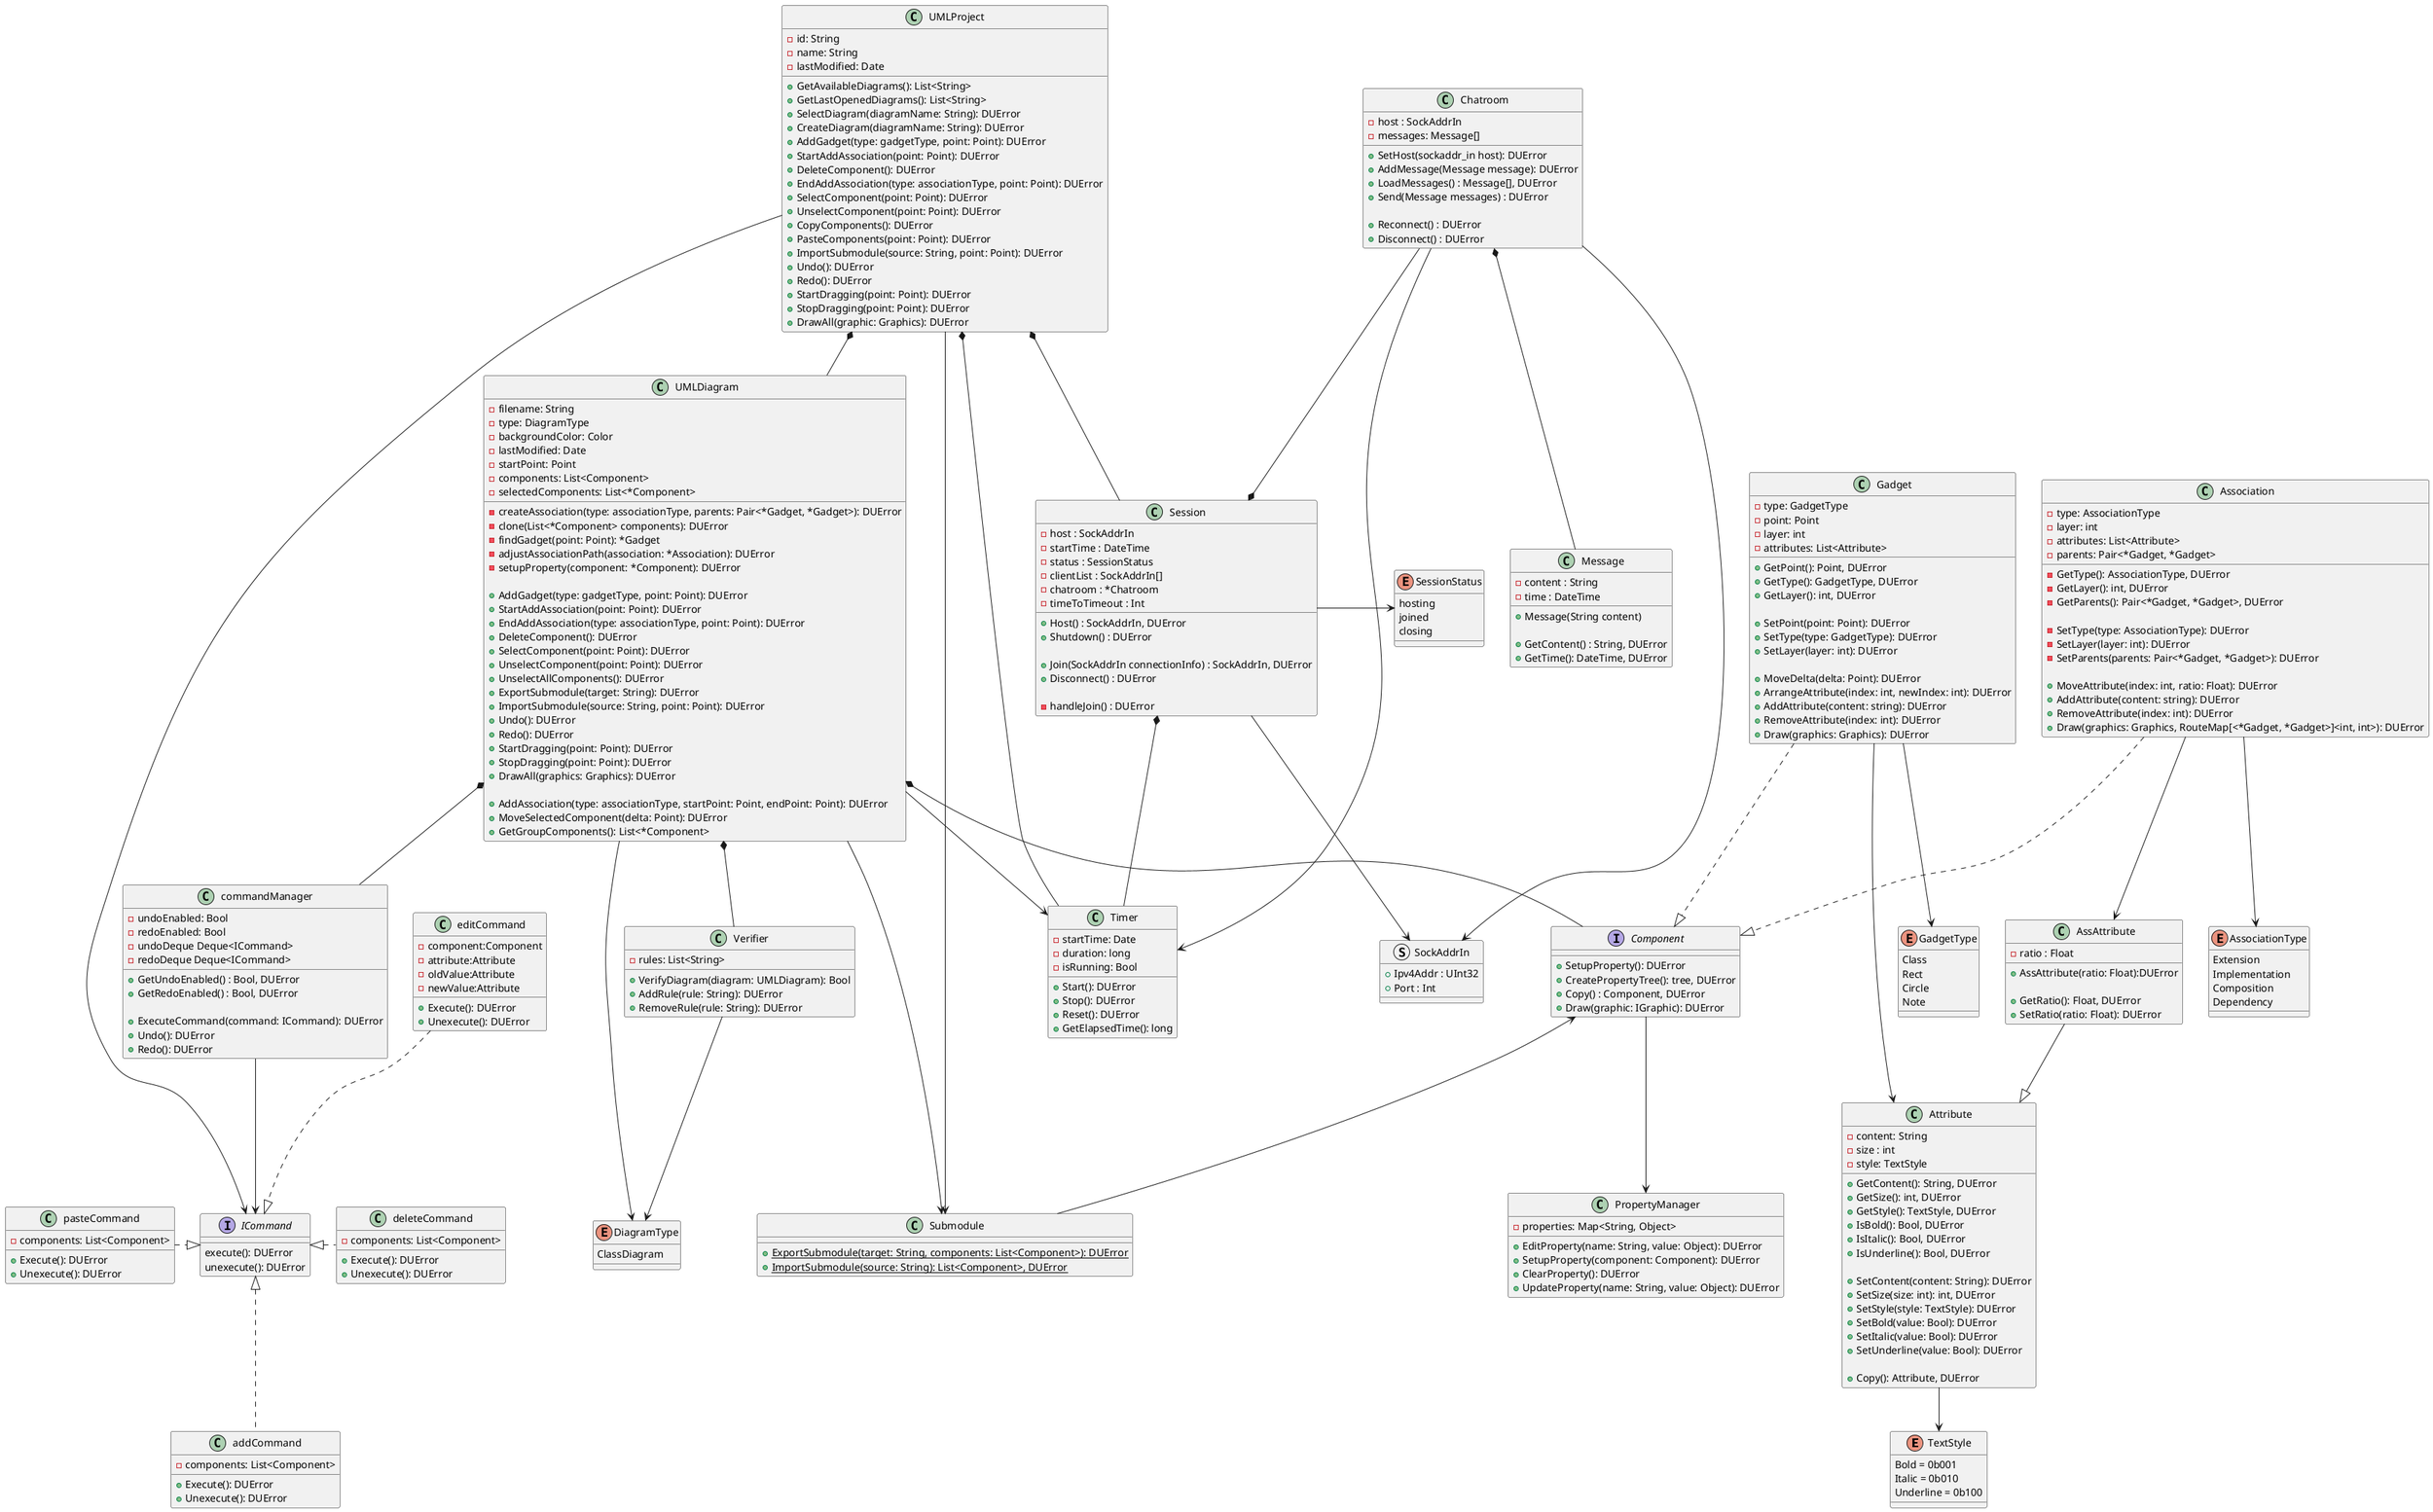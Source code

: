 @startuml UML

/' This is a bit comparing enum '/
enum TextStyle {
    Bold = 0b001
    Italic = 0b010
    Underline = 0b100
}

enum SessionStatus{
    hosting
    joined
    closing /' for shutting down Session::HandleJoin() '/
}

enum GadgetType {
    Class
    Rect
    Circle
    Note
}

enum AssociationType {
    Extension
    Implementation
    Composition
    Dependency
}

enum DiagramType {
    ClassDiagram
}

struct SockAddrIn {
    + Ipv4Addr : UInt32
    + Port : Int
}




class UMLProject{
    - id: String
    - name: String
    - lastModified: Date
    + GetAvailableDiagrams(): List<String>
    + GetLastOpenedDiagrams(): List<String>
    + SelectDiagram(diagramName: String): DUError
    + CreateDiagram(diagramName: String): DUError
    + AddGadget(type: gadgetType, point: Point): DUError
    + StartAddAssociation(point: Point): DUError
    + DeleteComponent(): DUError
    + EndAddAssociation(type: associationType, point: Point): DUError
    + SelectComponent(point: Point): DUError
    + UnselectComponent(point: Point): DUError
    + CopyComponents(): DUError
    + PasteComponents(point: Point): DUError
    + ImportSubmodule(source: String, point: Point): DUError
    + Undo(): DUError
    + Redo(): DUError
    + StartDragging(point: Point): DUError
    + StopDragging(point: Point): DUError
    + DrawAll(graphic: Graphics): DUError
}

class UMLDiagram{
    - filename: String
    - type: DiagramType
    - backgroundColor: Color
    - lastModified: Date
    - startPoint: Point
    - components: List<Component>
    - selectedComponents: List<*Component>

    - createAssociation(type: associationType, parents: Pair<*Gadget, *Gadget>): DUError
    - clone(List<*Component> components): DUError
    - findGadget(point: Point): *Gadget
    - adjustAssociationPath(association: *Association): DUError
    - setupProperty(component: *Component): DUError

    + AddGadget(type: gadgetType, point: Point): DUError
    + StartAddAssociation(point: Point): DUError
    + EndAddAssociation(type: associationType, point: Point): DUError
    + DeleteComponent(): DUError
    + SelectComponent(point: Point): DUError
    + UnselectComponent(point: Point): DUError
    + UnselectAllComponents(): DUError
    + ExportSubmodule(target: String): DUError
    + ImportSubmodule(source: String, point: Point): DUError
    + Undo(): DUError
    + Redo(): DUError
    + StartDragging(point: Point): DUError
    + StopDragging(point: Point): DUError
    + DrawAll(graphics: Graphics): DUError

    + AddAssociation(type: associationType, startPoint: Point, endPoint: Point): DUError
    + MoveSelectedComponent(delta: Point): DUError
    + GetGroupComponents(): List<*Component>

}




Interface Component {
    + SetupProperty(): DUError
    + CreatePropertyTree(): tree, DUError
    + Copy() : Component, DUError
    + Draw(graphic: IGraphic): DUError

}
' TODO: getHitBox()

class Gadget{
    - type: GadgetType
    - point: Point
    - layer: int
    - attributes: List<Attribute>

    + GetPoint(): Point, DUError
    + GetType(): GadgetType, DUError
    + GetLayer(): int, DUError

    + SetPoint(point: Point): DUError
    + SetType(type: GadgetType): DUError
    + SetLayer(layer: int): DUError

    + MoveDelta(delta: Point): DUError
    + ArrangeAttribute(index: int, newIndex: int): DUError
    + AddAttribute(content: string): DUError
    + RemoveAttribute(index: int): DUError
    + Draw(graphics: Graphics): DUError

}
' TODO: add constructor?

class Association{
    - type: AssociationType
    - layer: int
    - attributes: List<Attribute>
    - parents: Pair<*Gadget, *Gadget>

    - GetType(): AssociationType, DUError
    - GetLayer(): int, DUError
    - GetParents(): Pair<*Gadget, *Gadget>, DUError

    - SetType(type: AssociationType): DUError
    - SetLayer(layer: int): DUError
    - SetParents(parents: Pair<*Gadget, *Gadget>): DUError

    + MoveAttribute(index: int, ratio: Float): DUError
    + AddAttribute(content: string): DUError
    + RemoveAttribute(index: int): DUError
    + Draw(graphics: Graphics, RouteMap[<*Gadget, *Gadget>]<int, int>): DUError
}
' TODO: add constructor?


class Attribute{
    - content: String
    - size : int
    - style: TextStyle

    + GetContent(): String, DUError
    + GetSize(): int, DUError
    + GetStyle(): TextStyle, DUError
    + IsBold(): Bool, DUError
    + IsItalic(): Bool, DUError
    + IsUnderline(): Bool, DUError

    + SetContent(content: String): DUError
    + SetSize(size: int): int, DUError
    + SetStyle(style: TextStyle): DUError
    + SetBold(value: Bool): DUError
    + SetItalic(value: Bool): DUError
    + SetUnderline(value: Bool): DUError

    + Copy(): Attribute, DUError
}

class AssAttribute {
    - ratio : Float

    + AssAttribute(ratio: Float):DUError

    + GetRatio(): Float, DUError
    + SetRatio(ratio: Float): DUError
}


class Submodule{
    +{static} ExportSubmodule(target: String, components: List<Component>): DUError
    +{static} ImportSubmodule(source: String): List<Component>, DUError
}

class PropertyManager{
    - properties: Map<String, Object>
    + EditProperty(name: String, value: Object): DUError
    + SetupProperty(component: Component): DUError
    + ClearProperty(): DUError
    + UpdateProperty(name: String, value: Object): DUError
}

class Session {
    - host : SockAddrIn
    - startTime : DateTime
    - status : SessionStatus
    - clientList : SockAddrIn[]
    - chatroom : *Chatroom
    - timeToTimeout : Int /' Maybe a constexpr '/

    /' Host Methods '/
    + Host() : SockAddrIn, DUError
    + Shutdown() : DUError

    /' Client Methods '/
    + Join(SockAddrIn connectionInfo) : SockAddrIn, DUError /' SockInfo for chatroom '/
    + Disconnect() : DUError

    - handleJoin() : DUError
}


class Chatroom {
    - host : SockAddrIn /'Different port to session's'/
    - messages: Message[]

    + SetHost(sockaddr_in host): DUError
    + AddMessage(Message message): DUError /'May make messages fill up mem, which throws MemoryFullError '/


    + LoadMessages() : Message[], DUError
    + Send(Message messages) : DUError

    + Reconnect() : DUError
    + Disconnect() : DUError
}


class Message {
    - content : String
    - time : DateTime

    + Message(String content)

    + GetContent() : String, DUError
    + GetTime(): DateTime, DUError
}

class Timer {
    - startTime: Date
    - duration: long
    - isRunning: Bool
    + Start(): DUError
    + Stop(): DUError
    + Reset(): DUError
    + GetElapsedTime(): long
}

class Verifier {
    - rules: List<String>
    + VerifyDiagram(diagram: UMLDiagram): Bool
    + AddRule(rule: String): DUError
    + RemoveRule(rule: String): DUError
}

Interface ICommand{
    execute(): DUError
    unexecute(): DUError
}

class commandManager{
    - undoEnabled: Bool
    - redoEnabled: Bool
    - undoDeque Deque<ICommand>
    - redoDeque Deque<ICommand>

    + GetUndoEnabled() : Bool, DUError /' retrun !undoDeque.empty() '/
    + GetRedoEnabled() : Bool, DUError /' return !redoDeque.empty() '/

    + ExecuteCommand(command: ICommand): DUError
    + Undo(): DUError
    + Redo(): DUError
}

class addCommand {
    - components: List<Component>
    + Execute(): DUError
    + Unexecute(): DUError
}

class editCommand{
    - component:Component
    - attribute:Attribute
    - oldValue:Attribute
    - newValue:Attribute
    + Execute(): DUError
    + Unexecute(): DUError
}

class deleteCommand{
    - components: List<Component>
    + Execute(): DUError
    + Unexecute(): DUError
}

class pasteCommand{
    - components: List<Component>
    + Execute(): DUError
    + Unexecute(): DUError
}

' interface


Gadget ..|> Component
Association ..|> Component

AssAttribute --|>Attribute

ICommand <|.. addCommand
editCommand ..|> ICommand
ICommand <|. deleteCommand
pasteCommand .|> ICommand


' General



Session -> SessionStatus
Session --> SockAddrIn
Session *-- Timer

Chatroom --> SockAddrIn
Chatroom --* Session
Chatroom --> Timer
Chatroom *-- Message


UMLProject  *--  UMLDiagram
UMLProject *-- Timer
UMLProject *-- Session
UMLProject --> ICommand
UMLProject --> Submodule

UMLDiagram --> DiagramType
UMLDiagram *-- Component
UMLDiagram --> Timer
UMLDiagram *-- Verifier
UMLDiagram *-- commandManager
UMLDiagram --> Submodule

Component <-- Submodule

Component --> PropertyManager

Gadget  -->  GadgetType
Gadget  -->  Attribute

Association  -->   AssociationType
Association  -->  AssAttribute

Attribute  -->  TextStyle

Verifier  -->   DiagramType

commandManager  -->  ICommand


@enduml

@startuml DoctorErrorDiagram
class DUError {
    - errorMessage : String

    + DUError(string errorMsg) DUError

    + GetMessage(): String, DUError
}

class ConnectionError {}
class SendError {}
class MemoryFullError {}
class FileIOError {}



ConnectionError <|-- DUError
SendError <|-- DUError
MemoryFullError <|-- DUError
FileIOError <|-- DUError
Session --> DUError
Chatroom --> DUError
Message --> DUError
UMLProject --> DUError
UMLDiagram --> DUError
Gadget --> DUError
Association --> DUError
Attribute --> DUError
Verifier --> DUError
commandManager --> DUError
ICommand --> DUError
Submodule --> DUError
PropertyManager --> DUError

@enduml
